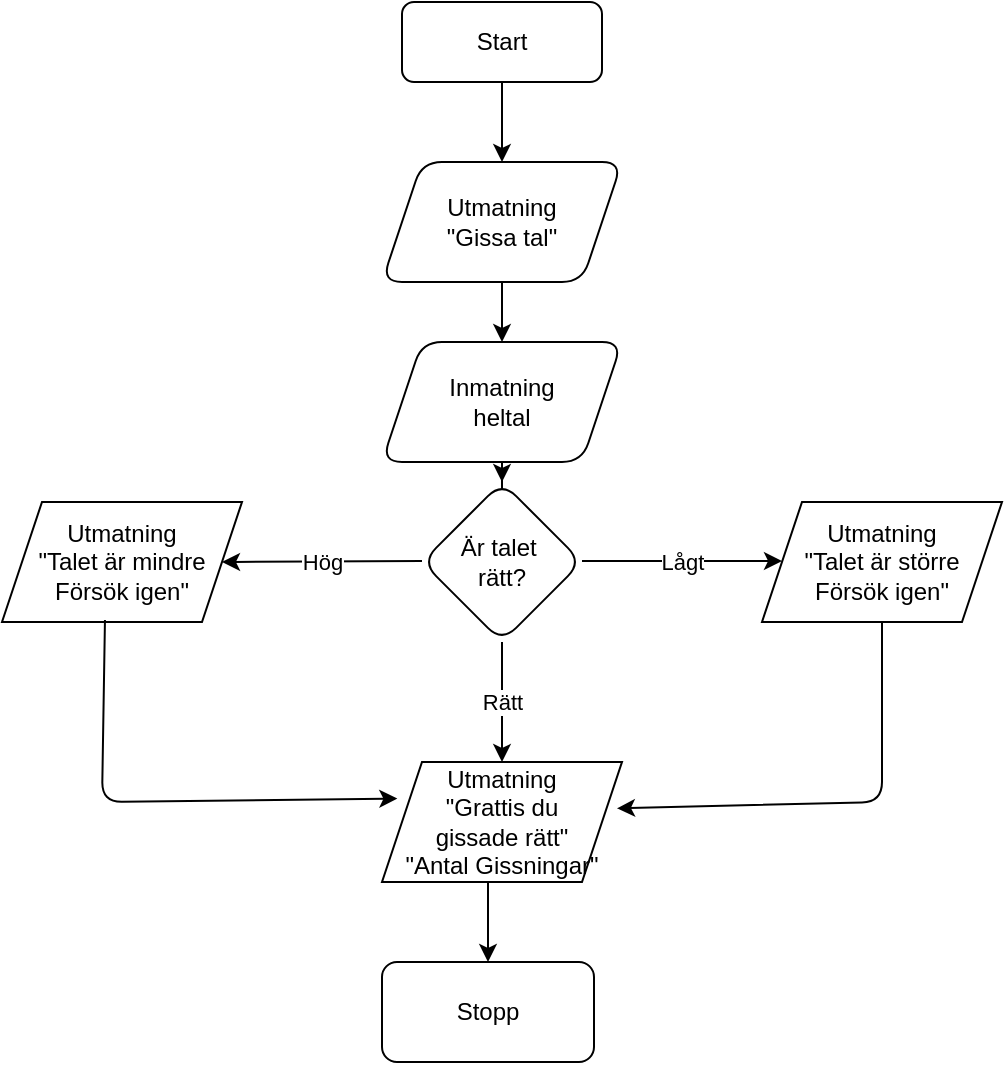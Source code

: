 <mxfile version="14.0.4" type="github">
  <diagram id="C5RBs43oDa-KdzZeNtuy" name="Page-1">
    <mxGraphModel dx="868" dy="522" grid="1" gridSize="10" guides="1" tooltips="1" connect="1" arrows="1" fold="1" page="1" pageScale="1" pageWidth="827" pageHeight="1169" math="0" shadow="0">
      <root>
        <mxCell id="WIyWlLk6GJQsqaUBKTNV-0" />
        <mxCell id="WIyWlLk6GJQsqaUBKTNV-1" parent="WIyWlLk6GJQsqaUBKTNV-0" />
        <mxCell id="MLVvXIczcRtA_Kc2Rful-2" value="" style="edgeStyle=orthogonalEdgeStyle;rounded=0;orthogonalLoop=1;jettySize=auto;html=1;" edge="1" parent="WIyWlLk6GJQsqaUBKTNV-1" source="MLVvXIczcRtA_Kc2Rful-1">
          <mxGeometry relative="1" as="geometry">
            <mxPoint x="410" y="170" as="targetPoint" />
          </mxGeometry>
        </mxCell>
        <mxCell id="MLVvXIczcRtA_Kc2Rful-0" value="Start" style="rounded=1;whiteSpace=wrap;html=1;" vertex="1" parent="WIyWlLk6GJQsqaUBKTNV-1">
          <mxGeometry x="360" y="40" width="100" height="40" as="geometry" />
        </mxCell>
        <mxCell id="MLVvXIczcRtA_Kc2Rful-6" value="" style="edgeStyle=orthogonalEdgeStyle;rounded=0;orthogonalLoop=1;jettySize=auto;html=1;" edge="1" parent="WIyWlLk6GJQsqaUBKTNV-1" source="MLVvXIczcRtA_Kc2Rful-1" target="MLVvXIczcRtA_Kc2Rful-5">
          <mxGeometry relative="1" as="geometry" />
        </mxCell>
        <mxCell id="MLVvXIczcRtA_Kc2Rful-1" value="Utmatning&lt;br&gt;&quot;Gissa tal&quot;" style="shape=parallelogram;perimeter=parallelogramPerimeter;whiteSpace=wrap;html=1;fixedSize=1;rounded=1;" vertex="1" parent="WIyWlLk6GJQsqaUBKTNV-1">
          <mxGeometry x="350" y="120" width="120" height="60" as="geometry" />
        </mxCell>
        <mxCell id="MLVvXIczcRtA_Kc2Rful-4" value="" style="edgeStyle=orthogonalEdgeStyle;rounded=0;orthogonalLoop=1;jettySize=auto;html=1;" edge="1" parent="WIyWlLk6GJQsqaUBKTNV-1" source="MLVvXIczcRtA_Kc2Rful-0" target="MLVvXIczcRtA_Kc2Rful-1">
          <mxGeometry relative="1" as="geometry">
            <mxPoint x="410" y="80" as="sourcePoint" />
            <mxPoint x="410" y="170" as="targetPoint" />
          </mxGeometry>
        </mxCell>
        <mxCell id="MLVvXIczcRtA_Kc2Rful-8" value="" style="edgeStyle=orthogonalEdgeStyle;rounded=0;orthogonalLoop=1;jettySize=auto;html=1;" edge="1" parent="WIyWlLk6GJQsqaUBKTNV-1" source="MLVvXIczcRtA_Kc2Rful-5" target="MLVvXIczcRtA_Kc2Rful-7">
          <mxGeometry relative="1" as="geometry" />
        </mxCell>
        <mxCell id="MLVvXIczcRtA_Kc2Rful-5" value="Inmatning&lt;br&gt;heltal" style="shape=parallelogram;perimeter=parallelogramPerimeter;whiteSpace=wrap;html=1;fixedSize=1;rounded=1;" vertex="1" parent="WIyWlLk6GJQsqaUBKTNV-1">
          <mxGeometry x="350" y="210" width="120" height="60" as="geometry" />
        </mxCell>
        <mxCell id="MLVvXIczcRtA_Kc2Rful-7" value="Är talet&amp;nbsp;&lt;br&gt;rätt?" style="rhombus;whiteSpace=wrap;html=1;rounded=1;" vertex="1" parent="WIyWlLk6GJQsqaUBKTNV-1">
          <mxGeometry x="370" y="280" width="80" height="80" as="geometry" />
        </mxCell>
        <mxCell id="MLVvXIczcRtA_Kc2Rful-11" value="Utmatning&lt;br&gt;&quot;Talet är större&lt;br&gt;Försök igen&quot;" style="shape=parallelogram;perimeter=parallelogramPerimeter;whiteSpace=wrap;html=1;fixedSize=1;" vertex="1" parent="WIyWlLk6GJQsqaUBKTNV-1">
          <mxGeometry x="540" y="290" width="120" height="60" as="geometry" />
        </mxCell>
        <mxCell id="MLVvXIczcRtA_Kc2Rful-12" value="" style="endArrow=classic;html=1;" edge="1" parent="WIyWlLk6GJQsqaUBKTNV-1">
          <mxGeometry relative="1" as="geometry">
            <mxPoint x="370" y="319.5" as="sourcePoint" />
            <mxPoint x="270" y="320" as="targetPoint" />
          </mxGeometry>
        </mxCell>
        <mxCell id="MLVvXIczcRtA_Kc2Rful-13" value="Hög" style="edgeLabel;resizable=0;html=1;align=center;verticalAlign=middle;" connectable="0" vertex="1" parent="MLVvXIczcRtA_Kc2Rful-12">
          <mxGeometry relative="1" as="geometry" />
        </mxCell>
        <mxCell id="MLVvXIczcRtA_Kc2Rful-20" value="Utmatning&lt;br&gt;&quot;Talet är mindre&lt;br&gt;Försök igen&quot;" style="shape=parallelogram;perimeter=parallelogramPerimeter;whiteSpace=wrap;html=1;fixedSize=1;" vertex="1" parent="WIyWlLk6GJQsqaUBKTNV-1">
          <mxGeometry x="160" y="290" width="120" height="60" as="geometry" />
        </mxCell>
        <mxCell id="MLVvXIczcRtA_Kc2Rful-23" value="" style="endArrow=classic;html=1;" edge="1" parent="WIyWlLk6GJQsqaUBKTNV-1">
          <mxGeometry relative="1" as="geometry">
            <mxPoint x="450" y="319.5" as="sourcePoint" />
            <mxPoint x="550" y="319.5" as="targetPoint" />
          </mxGeometry>
        </mxCell>
        <mxCell id="MLVvXIczcRtA_Kc2Rful-24" value="Lågt" style="edgeLabel;resizable=0;html=1;align=center;verticalAlign=middle;" connectable="0" vertex="1" parent="MLVvXIczcRtA_Kc2Rful-23">
          <mxGeometry relative="1" as="geometry" />
        </mxCell>
        <mxCell id="MLVvXIczcRtA_Kc2Rful-25" value="" style="endArrow=classic;html=1;" edge="1" parent="WIyWlLk6GJQsqaUBKTNV-1">
          <mxGeometry relative="1" as="geometry">
            <mxPoint x="410" y="360" as="sourcePoint" />
            <mxPoint x="410" y="420" as="targetPoint" />
          </mxGeometry>
        </mxCell>
        <mxCell id="MLVvXIczcRtA_Kc2Rful-26" value="Rätt" style="edgeLabel;resizable=0;html=1;align=center;verticalAlign=middle;" connectable="0" vertex="1" parent="MLVvXIczcRtA_Kc2Rful-25">
          <mxGeometry relative="1" as="geometry" />
        </mxCell>
        <mxCell id="MLVvXIczcRtA_Kc2Rful-27" value="Utmatning&lt;br&gt;&quot;Grattis du&lt;br&gt;gissade rätt&quot;&lt;br&gt;&quot;Antal Gissningar&quot;" style="shape=parallelogram;perimeter=parallelogramPerimeter;whiteSpace=wrap;html=1;fixedSize=1;" vertex="1" parent="WIyWlLk6GJQsqaUBKTNV-1">
          <mxGeometry x="350" y="420" width="120" height="60" as="geometry" />
        </mxCell>
        <mxCell id="MLVvXIczcRtA_Kc2Rful-28" value="" style="endArrow=classic;html=1;exitX=0.5;exitY=1;exitDx=0;exitDy=0;entryX=0.979;entryY=0.386;entryDx=0;entryDy=0;entryPerimeter=0;" edge="1" parent="WIyWlLk6GJQsqaUBKTNV-1" source="MLVvXIczcRtA_Kc2Rful-11" target="MLVvXIczcRtA_Kc2Rful-27">
          <mxGeometry width="50" height="50" relative="1" as="geometry">
            <mxPoint x="550" y="400" as="sourcePoint" />
            <mxPoint x="468" y="444" as="targetPoint" />
            <Array as="points">
              <mxPoint x="600" y="440" />
            </Array>
          </mxGeometry>
        </mxCell>
        <mxCell id="MLVvXIczcRtA_Kc2Rful-29" value="" style="endArrow=classic;html=1;exitX=0.429;exitY=0.984;exitDx=0;exitDy=0;exitPerimeter=0;entryX=0.064;entryY=0.305;entryDx=0;entryDy=0;entryPerimeter=0;" edge="1" parent="WIyWlLk6GJQsqaUBKTNV-1" source="MLVvXIczcRtA_Kc2Rful-20" target="MLVvXIczcRtA_Kc2Rful-27">
          <mxGeometry width="50" height="50" relative="1" as="geometry">
            <mxPoint x="210" y="360" as="sourcePoint" />
            <mxPoint x="210" y="460" as="targetPoint" />
            <Array as="points">
              <mxPoint x="210" y="440" />
            </Array>
          </mxGeometry>
        </mxCell>
        <mxCell id="MLVvXIczcRtA_Kc2Rful-30" value="Stopp" style="rounded=1;whiteSpace=wrap;html=1;" vertex="1" parent="WIyWlLk6GJQsqaUBKTNV-1">
          <mxGeometry x="350" y="520" width="106" height="50" as="geometry" />
        </mxCell>
        <mxCell id="MLVvXIczcRtA_Kc2Rful-32" value="" style="endArrow=classic;html=1;entryX=0.5;entryY=0;entryDx=0;entryDy=0;" edge="1" parent="WIyWlLk6GJQsqaUBKTNV-1" target="MLVvXIczcRtA_Kc2Rful-30">
          <mxGeometry width="50" height="50" relative="1" as="geometry">
            <mxPoint x="403" y="480" as="sourcePoint" />
            <mxPoint x="456" y="430" as="targetPoint" />
          </mxGeometry>
        </mxCell>
      </root>
    </mxGraphModel>
  </diagram>
</mxfile>
